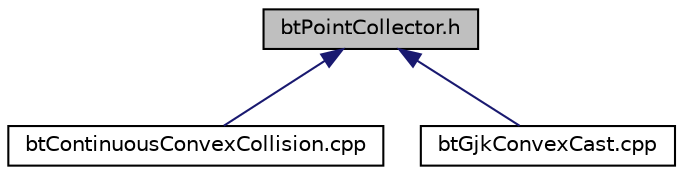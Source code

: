 digraph G
{
  edge [fontname="Helvetica",fontsize="10",labelfontname="Helvetica",labelfontsize="10"];
  node [fontname="Helvetica",fontsize="10",shape=record];
  Node1 [label="btPointCollector.h",height=0.2,width=0.4,color="black", fillcolor="grey75", style="filled" fontcolor="black"];
  Node1 -> Node2 [dir="back",color="midnightblue",fontsize="10",style="solid",fontname="Helvetica"];
  Node2 [label="btContinuousConvexCollision.cpp",height=0.2,width=0.4,color="black", fillcolor="white", style="filled",URL="$btContinuousConvexCollision_8cpp.html"];
  Node1 -> Node3 [dir="back",color="midnightblue",fontsize="10",style="solid",fontname="Helvetica"];
  Node3 [label="btGjkConvexCast.cpp",height=0.2,width=0.4,color="black", fillcolor="white", style="filled",URL="$btGjkConvexCast_8cpp.html"];
}
